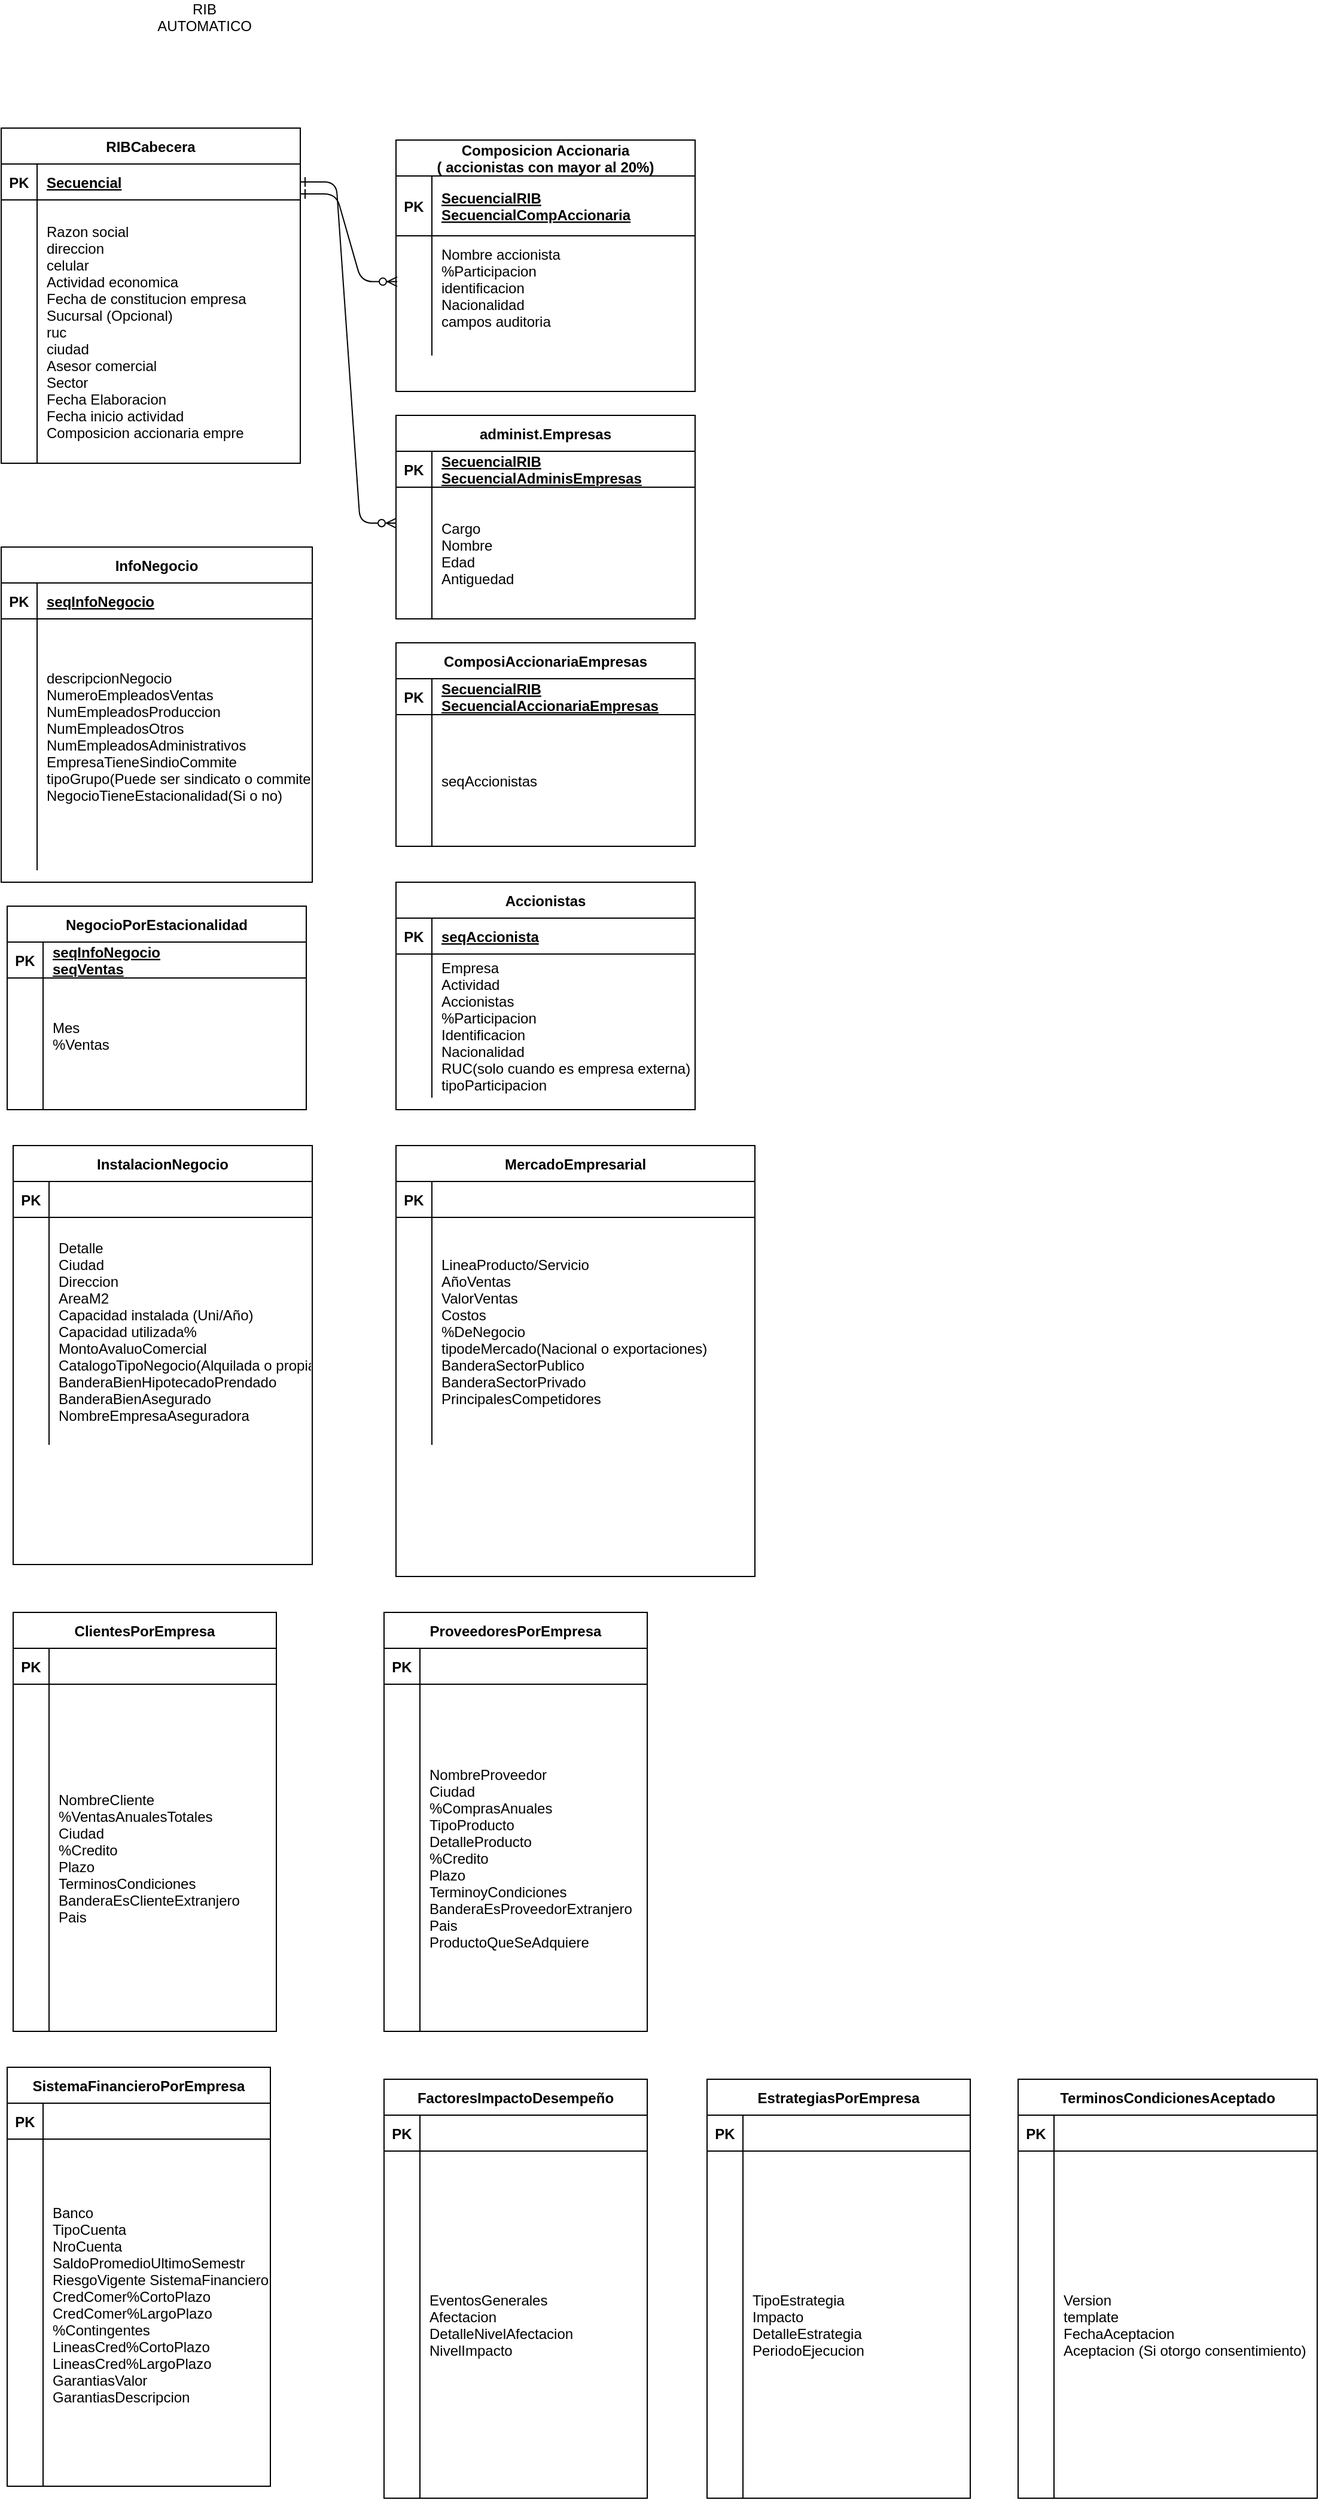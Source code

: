 <mxfile version="24.7.14">
  <diagram id="R2lEEEUBdFMjLlhIrx00" name="Page-1">
    <mxGraphModel dx="1674" dy="746" grid="1" gridSize="10" guides="1" tooltips="1" connect="1" arrows="1" fold="1" page="1" pageScale="1" pageWidth="850" pageHeight="1100" math="0" shadow="0" extFonts="Permanent Marker^https://fonts.googleapis.com/css?family=Permanent+Marker">
      <root>
        <mxCell id="0" />
        <mxCell id="1" parent="0" />
        <mxCell id="C-vyLk0tnHw3VtMMgP7b-1" value="" style="edgeStyle=entityRelationEdgeStyle;endArrow=ERzeroToMany;startArrow=ERone;endFill=1;startFill=0;entryX=0;entryY=0.273;entryDx=0;entryDy=0;entryPerimeter=0;" parent="1" source="C-vyLk0tnHw3VtMMgP7b-24" target="wmlJS2kJcP28iHc2mWcu-13" edge="1">
          <mxGeometry width="100" height="100" relative="1" as="geometry">
            <mxPoint x="340" y="720" as="sourcePoint" />
            <mxPoint x="450" y="195" as="targetPoint" />
          </mxGeometry>
        </mxCell>
        <mxCell id="C-vyLk0tnHw3VtMMgP7b-23" value="RIBCabecera" style="shape=table;startSize=30;container=1;collapsible=1;childLayout=tableLayout;fixedRows=1;rowLines=0;fontStyle=1;align=center;resizeLast=1;" parent="1" vertex="1">
          <mxGeometry x="120" y="120" width="250" height="280" as="geometry" />
        </mxCell>
        <mxCell id="C-vyLk0tnHw3VtMMgP7b-24" value="" style="shape=partialRectangle;collapsible=0;dropTarget=0;pointerEvents=0;fillColor=none;points=[[0,0.5],[1,0.5]];portConstraint=eastwest;top=0;left=0;right=0;bottom=1;" parent="C-vyLk0tnHw3VtMMgP7b-23" vertex="1">
          <mxGeometry y="30" width="250" height="30" as="geometry" />
        </mxCell>
        <mxCell id="C-vyLk0tnHw3VtMMgP7b-25" value="PK" style="shape=partialRectangle;overflow=hidden;connectable=0;fillColor=none;top=0;left=0;bottom=0;right=0;fontStyle=1;" parent="C-vyLk0tnHw3VtMMgP7b-24" vertex="1">
          <mxGeometry width="30" height="30" as="geometry">
            <mxRectangle width="30" height="30" as="alternateBounds" />
          </mxGeometry>
        </mxCell>
        <mxCell id="C-vyLk0tnHw3VtMMgP7b-26" value="Secuencial" style="shape=partialRectangle;overflow=hidden;connectable=0;fillColor=none;top=0;left=0;bottom=0;right=0;align=left;spacingLeft=6;fontStyle=5;" parent="C-vyLk0tnHw3VtMMgP7b-24" vertex="1">
          <mxGeometry x="30" width="220" height="30" as="geometry">
            <mxRectangle width="220" height="30" as="alternateBounds" />
          </mxGeometry>
        </mxCell>
        <mxCell id="C-vyLk0tnHw3VtMMgP7b-27" value="" style="shape=partialRectangle;collapsible=0;dropTarget=0;pointerEvents=0;fillColor=none;points=[[0,0.5],[1,0.5]];portConstraint=eastwest;top=0;left=0;right=0;bottom=0;" parent="C-vyLk0tnHw3VtMMgP7b-23" vertex="1">
          <mxGeometry y="60" width="250" height="220" as="geometry" />
        </mxCell>
        <mxCell id="C-vyLk0tnHw3VtMMgP7b-28" value="" style="shape=partialRectangle;overflow=hidden;connectable=0;fillColor=none;top=0;left=0;bottom=0;right=0;" parent="C-vyLk0tnHw3VtMMgP7b-27" vertex="1">
          <mxGeometry width="30" height="220" as="geometry">
            <mxRectangle width="30" height="220" as="alternateBounds" />
          </mxGeometry>
        </mxCell>
        <mxCell id="C-vyLk0tnHw3VtMMgP7b-29" value="Razon social&#xa;direccion&#xa;celular&#xa;Actividad economica&#xa;Fecha de constitucion empresa&#xa;Sucursal (Opcional)&#xa;ruc&#xa;ciudad&#xa;Asesor comercial&#xa;Sector&#xa;Fecha Elaboracion&#xa;Fecha inicio actividad&#xa;Composicion accionaria empre" style="shape=partialRectangle;overflow=hidden;connectable=0;fillColor=none;top=0;left=0;bottom=0;right=0;align=left;spacingLeft=6;" parent="C-vyLk0tnHw3VtMMgP7b-27" vertex="1">
          <mxGeometry x="30" width="220" height="220" as="geometry">
            <mxRectangle width="220" height="220" as="alternateBounds" />
          </mxGeometry>
        </mxCell>
        <mxCell id="wmlJS2kJcP28iHc2mWcu-1" value="Composicion Accionaria&#xa;( accionistas con mayor al 20%)" style="shape=table;startSize=30;container=1;collapsible=1;childLayout=tableLayout;fixedRows=1;rowLines=0;fontStyle=1;align=center;resizeLast=1;" parent="1" vertex="1">
          <mxGeometry x="450" y="130" width="250" height="210" as="geometry" />
        </mxCell>
        <mxCell id="wmlJS2kJcP28iHc2mWcu-2" value="" style="shape=partialRectangle;collapsible=0;dropTarget=0;pointerEvents=0;fillColor=none;points=[[0,0.5],[1,0.5]];portConstraint=eastwest;top=0;left=0;right=0;bottom=1;" parent="wmlJS2kJcP28iHc2mWcu-1" vertex="1">
          <mxGeometry y="30" width="250" height="50" as="geometry" />
        </mxCell>
        <mxCell id="wmlJS2kJcP28iHc2mWcu-3" value="PK" style="shape=partialRectangle;overflow=hidden;connectable=0;fillColor=none;top=0;left=0;bottom=0;right=0;fontStyle=1;" parent="wmlJS2kJcP28iHc2mWcu-2" vertex="1">
          <mxGeometry width="30" height="50" as="geometry">
            <mxRectangle width="30" height="50" as="alternateBounds" />
          </mxGeometry>
        </mxCell>
        <mxCell id="wmlJS2kJcP28iHc2mWcu-4" value="SecuencialRIB&#xa;SecuencialCompAccionaria" style="shape=partialRectangle;overflow=hidden;connectable=0;fillColor=none;top=0;left=0;bottom=0;right=0;align=left;spacingLeft=6;fontStyle=5;" parent="wmlJS2kJcP28iHc2mWcu-2" vertex="1">
          <mxGeometry x="30" width="220" height="50" as="geometry">
            <mxRectangle width="220" height="50" as="alternateBounds" />
          </mxGeometry>
        </mxCell>
        <mxCell id="wmlJS2kJcP28iHc2mWcu-5" value="" style="shape=partialRectangle;collapsible=0;dropTarget=0;pointerEvents=0;fillColor=none;points=[[0,0.5],[1,0.5]];portConstraint=eastwest;top=0;left=0;right=0;bottom=0;" parent="wmlJS2kJcP28iHc2mWcu-1" vertex="1">
          <mxGeometry y="80" width="250" height="100" as="geometry" />
        </mxCell>
        <mxCell id="wmlJS2kJcP28iHc2mWcu-6" value="" style="shape=partialRectangle;overflow=hidden;connectable=0;fillColor=none;top=0;left=0;bottom=0;right=0;" parent="wmlJS2kJcP28iHc2mWcu-5" vertex="1">
          <mxGeometry width="30" height="100" as="geometry">
            <mxRectangle width="30" height="100" as="alternateBounds" />
          </mxGeometry>
        </mxCell>
        <mxCell id="wmlJS2kJcP28iHc2mWcu-7" value="Nombre accionista&#xa;%Participacion&#xa;identificacion&#xa;Nacionalidad&#xa;campos auditoria&#xa;" style="shape=partialRectangle;overflow=hidden;connectable=0;fillColor=none;top=0;left=0;bottom=0;right=0;align=left;spacingLeft=6;" parent="wmlJS2kJcP28iHc2mWcu-5" vertex="1">
          <mxGeometry x="30" width="220" height="100" as="geometry">
            <mxRectangle width="220" height="100" as="alternateBounds" />
          </mxGeometry>
        </mxCell>
        <mxCell id="wmlJS2kJcP28iHc2mWcu-9" value="administ.Empresas" style="shape=table;startSize=30;container=1;collapsible=1;childLayout=tableLayout;fixedRows=1;rowLines=0;fontStyle=1;align=center;resizeLast=1;" parent="1" vertex="1">
          <mxGeometry x="450" y="360" width="250" height="170" as="geometry" />
        </mxCell>
        <mxCell id="wmlJS2kJcP28iHc2mWcu-10" value="" style="shape=partialRectangle;collapsible=0;dropTarget=0;pointerEvents=0;fillColor=none;points=[[0,0.5],[1,0.5]];portConstraint=eastwest;top=0;left=0;right=0;bottom=1;" parent="wmlJS2kJcP28iHc2mWcu-9" vertex="1">
          <mxGeometry y="30" width="250" height="30" as="geometry" />
        </mxCell>
        <mxCell id="wmlJS2kJcP28iHc2mWcu-11" value="PK" style="shape=partialRectangle;overflow=hidden;connectable=0;fillColor=none;top=0;left=0;bottom=0;right=0;fontStyle=1;" parent="wmlJS2kJcP28iHc2mWcu-10" vertex="1">
          <mxGeometry width="30" height="30" as="geometry">
            <mxRectangle width="30" height="30" as="alternateBounds" />
          </mxGeometry>
        </mxCell>
        <mxCell id="wmlJS2kJcP28iHc2mWcu-12" value="SecuencialRIB&#xa;SecuencialAdminisEmpresas" style="shape=partialRectangle;overflow=hidden;connectable=0;fillColor=none;top=0;left=0;bottom=0;right=0;align=left;spacingLeft=6;fontStyle=5;" parent="wmlJS2kJcP28iHc2mWcu-10" vertex="1">
          <mxGeometry x="30" width="220" height="30" as="geometry">
            <mxRectangle width="220" height="30" as="alternateBounds" />
          </mxGeometry>
        </mxCell>
        <mxCell id="wmlJS2kJcP28iHc2mWcu-13" value="" style="shape=partialRectangle;collapsible=0;dropTarget=0;pointerEvents=0;fillColor=none;points=[[0,0.5],[1,0.5]];portConstraint=eastwest;top=0;left=0;right=0;bottom=0;" parent="wmlJS2kJcP28iHc2mWcu-9" vertex="1">
          <mxGeometry y="60" width="250" height="110" as="geometry" />
        </mxCell>
        <mxCell id="wmlJS2kJcP28iHc2mWcu-14" value="" style="shape=partialRectangle;overflow=hidden;connectable=0;fillColor=none;top=0;left=0;bottom=0;right=0;" parent="wmlJS2kJcP28iHc2mWcu-13" vertex="1">
          <mxGeometry width="30" height="110" as="geometry">
            <mxRectangle width="30" height="110" as="alternateBounds" />
          </mxGeometry>
        </mxCell>
        <mxCell id="wmlJS2kJcP28iHc2mWcu-15" value="Cargo&#xa;Nombre&#xa;Edad&#xa;Antiguedad" style="shape=partialRectangle;overflow=hidden;connectable=0;fillColor=none;top=0;left=0;bottom=0;right=0;align=left;spacingLeft=6;" parent="wmlJS2kJcP28iHc2mWcu-13" vertex="1">
          <mxGeometry x="30" width="220" height="110" as="geometry">
            <mxRectangle width="220" height="110" as="alternateBounds" />
          </mxGeometry>
        </mxCell>
        <mxCell id="wmlJS2kJcP28iHc2mWcu-16" value="" style="edgeStyle=entityRelationEdgeStyle;endArrow=ERzeroToMany;startArrow=ERone;endFill=1;startFill=0;entryX=0.004;entryY=0.383;entryDx=0;entryDy=0;entryPerimeter=0;" parent="1" target="wmlJS2kJcP28iHc2mWcu-5" edge="1">
          <mxGeometry width="100" height="100" relative="1" as="geometry">
            <mxPoint x="370" y="175" as="sourcePoint" />
            <mxPoint x="450" y="460" as="targetPoint" />
          </mxGeometry>
        </mxCell>
        <mxCell id="wmlJS2kJcP28iHc2mWcu-19" value="ComposiAccionariaEmpresas" style="shape=table;startSize=30;container=1;collapsible=1;childLayout=tableLayout;fixedRows=1;rowLines=0;fontStyle=1;align=center;resizeLast=1;" parent="1" vertex="1">
          <mxGeometry x="450" y="550" width="250" height="170" as="geometry" />
        </mxCell>
        <mxCell id="wmlJS2kJcP28iHc2mWcu-20" value="" style="shape=partialRectangle;collapsible=0;dropTarget=0;pointerEvents=0;fillColor=none;points=[[0,0.5],[1,0.5]];portConstraint=eastwest;top=0;left=0;right=0;bottom=1;" parent="wmlJS2kJcP28iHc2mWcu-19" vertex="1">
          <mxGeometry y="30" width="250" height="30" as="geometry" />
        </mxCell>
        <mxCell id="wmlJS2kJcP28iHc2mWcu-21" value="PK" style="shape=partialRectangle;overflow=hidden;connectable=0;fillColor=none;top=0;left=0;bottom=0;right=0;fontStyle=1;" parent="wmlJS2kJcP28iHc2mWcu-20" vertex="1">
          <mxGeometry width="30" height="30" as="geometry">
            <mxRectangle width="30" height="30" as="alternateBounds" />
          </mxGeometry>
        </mxCell>
        <mxCell id="wmlJS2kJcP28iHc2mWcu-22" value="SecuencialRIB&#xa;SecuencialAccionariaEmpresas" style="shape=partialRectangle;overflow=hidden;connectable=0;fillColor=none;top=0;left=0;bottom=0;right=0;align=left;spacingLeft=6;fontStyle=5;" parent="wmlJS2kJcP28iHc2mWcu-20" vertex="1">
          <mxGeometry x="30" width="220" height="30" as="geometry">
            <mxRectangle width="220" height="30" as="alternateBounds" />
          </mxGeometry>
        </mxCell>
        <mxCell id="wmlJS2kJcP28iHc2mWcu-23" value="" style="shape=partialRectangle;collapsible=0;dropTarget=0;pointerEvents=0;fillColor=none;points=[[0,0.5],[1,0.5]];portConstraint=eastwest;top=0;left=0;right=0;bottom=0;" parent="wmlJS2kJcP28iHc2mWcu-19" vertex="1">
          <mxGeometry y="60" width="250" height="110" as="geometry" />
        </mxCell>
        <mxCell id="wmlJS2kJcP28iHc2mWcu-24" value="" style="shape=partialRectangle;overflow=hidden;connectable=0;fillColor=none;top=0;left=0;bottom=0;right=0;" parent="wmlJS2kJcP28iHc2mWcu-23" vertex="1">
          <mxGeometry width="30" height="110" as="geometry">
            <mxRectangle width="30" height="110" as="alternateBounds" />
          </mxGeometry>
        </mxCell>
        <mxCell id="wmlJS2kJcP28iHc2mWcu-25" value="seqAccionistas" style="shape=partialRectangle;overflow=hidden;connectable=0;fillColor=none;top=0;left=0;bottom=0;right=0;align=left;spacingLeft=6;" parent="wmlJS2kJcP28iHc2mWcu-23" vertex="1">
          <mxGeometry x="30" width="220" height="110" as="geometry">
            <mxRectangle width="220" height="110" as="alternateBounds" />
          </mxGeometry>
        </mxCell>
        <mxCell id="wmlJS2kJcP28iHc2mWcu-26" value="Accionistas" style="shape=table;startSize=30;container=1;collapsible=1;childLayout=tableLayout;fixedRows=1;rowLines=0;fontStyle=1;align=center;resizeLast=1;" parent="1" vertex="1">
          <mxGeometry x="450" y="750" width="250" height="190" as="geometry" />
        </mxCell>
        <mxCell id="wmlJS2kJcP28iHc2mWcu-27" value="" style="shape=partialRectangle;collapsible=0;dropTarget=0;pointerEvents=0;fillColor=none;points=[[0,0.5],[1,0.5]];portConstraint=eastwest;top=0;left=0;right=0;bottom=1;" parent="wmlJS2kJcP28iHc2mWcu-26" vertex="1">
          <mxGeometry y="30" width="250" height="30" as="geometry" />
        </mxCell>
        <mxCell id="wmlJS2kJcP28iHc2mWcu-28" value="PK" style="shape=partialRectangle;overflow=hidden;connectable=0;fillColor=none;top=0;left=0;bottom=0;right=0;fontStyle=1;" parent="wmlJS2kJcP28iHc2mWcu-27" vertex="1">
          <mxGeometry width="30" height="30" as="geometry">
            <mxRectangle width="30" height="30" as="alternateBounds" />
          </mxGeometry>
        </mxCell>
        <mxCell id="wmlJS2kJcP28iHc2mWcu-29" value="seqAccionista" style="shape=partialRectangle;overflow=hidden;connectable=0;fillColor=none;top=0;left=0;bottom=0;right=0;align=left;spacingLeft=6;fontStyle=5;" parent="wmlJS2kJcP28iHc2mWcu-27" vertex="1">
          <mxGeometry x="30" width="220" height="30" as="geometry">
            <mxRectangle width="220" height="30" as="alternateBounds" />
          </mxGeometry>
        </mxCell>
        <mxCell id="wmlJS2kJcP28iHc2mWcu-30" value="" style="shape=partialRectangle;collapsible=0;dropTarget=0;pointerEvents=0;fillColor=none;points=[[0,0.5],[1,0.5]];portConstraint=eastwest;top=0;left=0;right=0;bottom=0;" parent="wmlJS2kJcP28iHc2mWcu-26" vertex="1">
          <mxGeometry y="60" width="250" height="120" as="geometry" />
        </mxCell>
        <mxCell id="wmlJS2kJcP28iHc2mWcu-31" value="" style="shape=partialRectangle;overflow=hidden;connectable=0;fillColor=none;top=0;left=0;bottom=0;right=0;" parent="wmlJS2kJcP28iHc2mWcu-30" vertex="1">
          <mxGeometry width="30" height="120" as="geometry">
            <mxRectangle width="30" height="120" as="alternateBounds" />
          </mxGeometry>
        </mxCell>
        <mxCell id="wmlJS2kJcP28iHc2mWcu-32" value="Empresa&#xa;Actividad&#xa;Accionistas&#xa;%Participacion&#xa;Identificacion&#xa;Nacionalidad&#xa;RUC(solo cuando es empresa externa)&#xa;tipoParticipacion" style="shape=partialRectangle;overflow=hidden;connectable=0;fillColor=none;top=0;left=0;bottom=0;right=0;align=left;spacingLeft=6;" parent="wmlJS2kJcP28iHc2mWcu-30" vertex="1">
          <mxGeometry x="30" width="220" height="120" as="geometry">
            <mxRectangle width="220" height="120" as="alternateBounds" />
          </mxGeometry>
        </mxCell>
        <mxCell id="wmlJS2kJcP28iHc2mWcu-33" value="InfoNegocio" style="shape=table;startSize=30;container=1;collapsible=1;childLayout=tableLayout;fixedRows=1;rowLines=0;fontStyle=1;align=center;resizeLast=1;" parent="1" vertex="1">
          <mxGeometry x="120" y="470" width="260" height="280" as="geometry" />
        </mxCell>
        <mxCell id="wmlJS2kJcP28iHc2mWcu-34" value="" style="shape=partialRectangle;collapsible=0;dropTarget=0;pointerEvents=0;fillColor=none;points=[[0,0.5],[1,0.5]];portConstraint=eastwest;top=0;left=0;right=0;bottom=1;" parent="wmlJS2kJcP28iHc2mWcu-33" vertex="1">
          <mxGeometry y="30" width="260" height="30" as="geometry" />
        </mxCell>
        <mxCell id="wmlJS2kJcP28iHc2mWcu-35" value="PK" style="shape=partialRectangle;overflow=hidden;connectable=0;fillColor=none;top=0;left=0;bottom=0;right=0;fontStyle=1;" parent="wmlJS2kJcP28iHc2mWcu-34" vertex="1">
          <mxGeometry width="30" height="30" as="geometry">
            <mxRectangle width="30" height="30" as="alternateBounds" />
          </mxGeometry>
        </mxCell>
        <mxCell id="wmlJS2kJcP28iHc2mWcu-36" value="seqInfoNegocio" style="shape=partialRectangle;overflow=hidden;connectable=0;fillColor=none;top=0;left=0;bottom=0;right=0;align=left;spacingLeft=6;fontStyle=5;" parent="wmlJS2kJcP28iHc2mWcu-34" vertex="1">
          <mxGeometry x="30" width="230" height="30" as="geometry">
            <mxRectangle width="230" height="30" as="alternateBounds" />
          </mxGeometry>
        </mxCell>
        <mxCell id="wmlJS2kJcP28iHc2mWcu-37" value="" style="shape=partialRectangle;collapsible=0;dropTarget=0;pointerEvents=0;fillColor=none;points=[[0,0.5],[1,0.5]];portConstraint=eastwest;top=0;left=0;right=0;bottom=0;" parent="wmlJS2kJcP28iHc2mWcu-33" vertex="1">
          <mxGeometry y="60" width="260" height="210" as="geometry" />
        </mxCell>
        <mxCell id="wmlJS2kJcP28iHc2mWcu-38" value="" style="shape=partialRectangle;overflow=hidden;connectable=0;fillColor=none;top=0;left=0;bottom=0;right=0;" parent="wmlJS2kJcP28iHc2mWcu-37" vertex="1">
          <mxGeometry width="30" height="210" as="geometry">
            <mxRectangle width="30" height="210" as="alternateBounds" />
          </mxGeometry>
        </mxCell>
        <mxCell id="wmlJS2kJcP28iHc2mWcu-39" value="descripcionNegocio&#xa;NumeroEmpleadosVentas&#xa;NumEmpleadosProduccion&#xa;NumEmpleadosOtros&#xa;NumEmpleadosAdministrativos&#xa;EmpresaTieneSindioCommite&#xa;tipoGrupo(Puede ser sindicato o commite)&#xa;NegocioTieneEstacionalidad(Si o no)&#xa;" style="shape=partialRectangle;overflow=hidden;connectable=0;fillColor=none;top=0;left=0;bottom=0;right=0;align=left;spacingLeft=6;" parent="wmlJS2kJcP28iHc2mWcu-37" vertex="1">
          <mxGeometry x="30" width="230" height="210" as="geometry">
            <mxRectangle width="230" height="210" as="alternateBounds" />
          </mxGeometry>
        </mxCell>
        <mxCell id="wmlJS2kJcP28iHc2mWcu-40" value="NegocioPorEstacionalidad" style="shape=table;startSize=30;container=1;collapsible=1;childLayout=tableLayout;fixedRows=1;rowLines=0;fontStyle=1;align=center;resizeLast=1;" parent="1" vertex="1">
          <mxGeometry x="125" y="770" width="250" height="170" as="geometry" />
        </mxCell>
        <mxCell id="wmlJS2kJcP28iHc2mWcu-41" value="" style="shape=partialRectangle;collapsible=0;dropTarget=0;pointerEvents=0;fillColor=none;points=[[0,0.5],[1,0.5]];portConstraint=eastwest;top=0;left=0;right=0;bottom=1;" parent="wmlJS2kJcP28iHc2mWcu-40" vertex="1">
          <mxGeometry y="30" width="250" height="30" as="geometry" />
        </mxCell>
        <mxCell id="wmlJS2kJcP28iHc2mWcu-42" value="PK" style="shape=partialRectangle;overflow=hidden;connectable=0;fillColor=none;top=0;left=0;bottom=0;right=0;fontStyle=1;" parent="wmlJS2kJcP28iHc2mWcu-41" vertex="1">
          <mxGeometry width="30" height="30" as="geometry">
            <mxRectangle width="30" height="30" as="alternateBounds" />
          </mxGeometry>
        </mxCell>
        <mxCell id="wmlJS2kJcP28iHc2mWcu-43" value="seqInfoNegocio&#xa;seqVentas" style="shape=partialRectangle;overflow=hidden;connectable=0;fillColor=none;top=0;left=0;bottom=0;right=0;align=left;spacingLeft=6;fontStyle=5;" parent="wmlJS2kJcP28iHc2mWcu-41" vertex="1">
          <mxGeometry x="30" width="220" height="30" as="geometry">
            <mxRectangle width="220" height="30" as="alternateBounds" />
          </mxGeometry>
        </mxCell>
        <mxCell id="wmlJS2kJcP28iHc2mWcu-44" value="" style="shape=partialRectangle;collapsible=0;dropTarget=0;pointerEvents=0;fillColor=none;points=[[0,0.5],[1,0.5]];portConstraint=eastwest;top=0;left=0;right=0;bottom=0;" parent="wmlJS2kJcP28iHc2mWcu-40" vertex="1">
          <mxGeometry y="60" width="250" height="110" as="geometry" />
        </mxCell>
        <mxCell id="wmlJS2kJcP28iHc2mWcu-45" value="" style="shape=partialRectangle;overflow=hidden;connectable=0;fillColor=none;top=0;left=0;bottom=0;right=0;" parent="wmlJS2kJcP28iHc2mWcu-44" vertex="1">
          <mxGeometry width="30" height="110" as="geometry">
            <mxRectangle width="30" height="110" as="alternateBounds" />
          </mxGeometry>
        </mxCell>
        <mxCell id="wmlJS2kJcP28iHc2mWcu-46" value="Mes&#xa;%Ventas&#xa;" style="shape=partialRectangle;overflow=hidden;connectable=0;fillColor=none;top=0;left=0;bottom=0;right=0;align=left;spacingLeft=6;" parent="wmlJS2kJcP28iHc2mWcu-44" vertex="1">
          <mxGeometry x="30" width="220" height="110" as="geometry">
            <mxRectangle width="220" height="110" as="alternateBounds" />
          </mxGeometry>
        </mxCell>
        <mxCell id="wmlJS2kJcP28iHc2mWcu-54" value="InstalacionNegocio" style="shape=table;startSize=30;container=1;collapsible=1;childLayout=tableLayout;fixedRows=1;rowLines=0;fontStyle=1;align=center;resizeLast=1;" parent="1" vertex="1">
          <mxGeometry x="130" y="970" width="250" height="350" as="geometry" />
        </mxCell>
        <mxCell id="wmlJS2kJcP28iHc2mWcu-55" value="" style="shape=partialRectangle;collapsible=0;dropTarget=0;pointerEvents=0;fillColor=none;points=[[0,0.5],[1,0.5]];portConstraint=eastwest;top=0;left=0;right=0;bottom=1;" parent="wmlJS2kJcP28iHc2mWcu-54" vertex="1">
          <mxGeometry y="30" width="250" height="30" as="geometry" />
        </mxCell>
        <mxCell id="wmlJS2kJcP28iHc2mWcu-56" value="PK" style="shape=partialRectangle;overflow=hidden;connectable=0;fillColor=none;top=0;left=0;bottom=0;right=0;fontStyle=1;" parent="wmlJS2kJcP28iHc2mWcu-55" vertex="1">
          <mxGeometry width="30" height="30" as="geometry">
            <mxRectangle width="30" height="30" as="alternateBounds" />
          </mxGeometry>
        </mxCell>
        <mxCell id="wmlJS2kJcP28iHc2mWcu-57" value="" style="shape=partialRectangle;overflow=hidden;connectable=0;fillColor=none;top=0;left=0;bottom=0;right=0;align=left;spacingLeft=6;fontStyle=5;" parent="wmlJS2kJcP28iHc2mWcu-55" vertex="1">
          <mxGeometry x="30" width="220" height="30" as="geometry">
            <mxRectangle width="220" height="30" as="alternateBounds" />
          </mxGeometry>
        </mxCell>
        <mxCell id="wmlJS2kJcP28iHc2mWcu-58" value="" style="shape=partialRectangle;collapsible=0;dropTarget=0;pointerEvents=0;fillColor=none;points=[[0,0.5],[1,0.5]];portConstraint=eastwest;top=0;left=0;right=0;bottom=0;" parent="wmlJS2kJcP28iHc2mWcu-54" vertex="1">
          <mxGeometry y="60" width="250" height="190" as="geometry" />
        </mxCell>
        <mxCell id="wmlJS2kJcP28iHc2mWcu-59" value="" style="shape=partialRectangle;overflow=hidden;connectable=0;fillColor=none;top=0;left=0;bottom=0;right=0;" parent="wmlJS2kJcP28iHc2mWcu-58" vertex="1">
          <mxGeometry width="30" height="190" as="geometry">
            <mxRectangle width="30" height="190" as="alternateBounds" />
          </mxGeometry>
        </mxCell>
        <mxCell id="wmlJS2kJcP28iHc2mWcu-60" value="Detalle&#xa;Ciudad&#xa;Direccion&#xa;AreaM2&#xa;Capacidad instalada (Uni/Año)&#xa;Capacidad utilizada%&#xa;MontoAvaluoComercial&#xa;CatalogoTipoNegocio(Alquilada o propia)&#xa;BanderaBienHipotecadoPrendado&#xa;BanderaBienAsegurado&#xa;NombreEmpresaAseguradora" style="shape=partialRectangle;overflow=hidden;connectable=0;fillColor=none;top=0;left=0;bottom=0;right=0;align=left;spacingLeft=6;" parent="wmlJS2kJcP28iHc2mWcu-58" vertex="1">
          <mxGeometry x="30" width="220" height="190" as="geometry">
            <mxRectangle width="220" height="190" as="alternateBounds" />
          </mxGeometry>
        </mxCell>
        <mxCell id="wmlJS2kJcP28iHc2mWcu-61" value="MercadoEmpresarial" style="shape=table;startSize=30;container=1;collapsible=1;childLayout=tableLayout;fixedRows=1;rowLines=0;fontStyle=1;align=center;resizeLast=1;" parent="1" vertex="1">
          <mxGeometry x="450" y="970" width="300" height="360" as="geometry" />
        </mxCell>
        <mxCell id="wmlJS2kJcP28iHc2mWcu-62" value="" style="shape=partialRectangle;collapsible=0;dropTarget=0;pointerEvents=0;fillColor=none;points=[[0,0.5],[1,0.5]];portConstraint=eastwest;top=0;left=0;right=0;bottom=1;" parent="wmlJS2kJcP28iHc2mWcu-61" vertex="1">
          <mxGeometry y="30" width="300" height="30" as="geometry" />
        </mxCell>
        <mxCell id="wmlJS2kJcP28iHc2mWcu-63" value="PK" style="shape=partialRectangle;overflow=hidden;connectable=0;fillColor=none;top=0;left=0;bottom=0;right=0;fontStyle=1;" parent="wmlJS2kJcP28iHc2mWcu-62" vertex="1">
          <mxGeometry width="30" height="30" as="geometry">
            <mxRectangle width="30" height="30" as="alternateBounds" />
          </mxGeometry>
        </mxCell>
        <mxCell id="wmlJS2kJcP28iHc2mWcu-64" value="" style="shape=partialRectangle;overflow=hidden;connectable=0;fillColor=none;top=0;left=0;bottom=0;right=0;align=left;spacingLeft=6;fontStyle=5;" parent="wmlJS2kJcP28iHc2mWcu-62" vertex="1">
          <mxGeometry x="30" width="270" height="30" as="geometry">
            <mxRectangle width="270" height="30" as="alternateBounds" />
          </mxGeometry>
        </mxCell>
        <mxCell id="wmlJS2kJcP28iHc2mWcu-65" value="" style="shape=partialRectangle;collapsible=0;dropTarget=0;pointerEvents=0;fillColor=none;points=[[0,0.5],[1,0.5]];portConstraint=eastwest;top=0;left=0;right=0;bottom=0;" parent="wmlJS2kJcP28iHc2mWcu-61" vertex="1">
          <mxGeometry y="60" width="300" height="190" as="geometry" />
        </mxCell>
        <mxCell id="wmlJS2kJcP28iHc2mWcu-66" value="" style="shape=partialRectangle;overflow=hidden;connectable=0;fillColor=none;top=0;left=0;bottom=0;right=0;" parent="wmlJS2kJcP28iHc2mWcu-65" vertex="1">
          <mxGeometry width="30" height="190" as="geometry">
            <mxRectangle width="30" height="190" as="alternateBounds" />
          </mxGeometry>
        </mxCell>
        <mxCell id="wmlJS2kJcP28iHc2mWcu-67" value="LineaProducto/Servicio&#xa;AñoVentas&#xa;ValorVentas&#xa;Costos&#xa;%DeNegocio&#xa;tipodeMercado(Nacional o exportaciones)&#xa;BanderaSectorPublico&#xa;BanderaSectorPrivado&#xa;PrincipalesCompetidores" style="shape=partialRectangle;overflow=hidden;connectable=0;fillColor=none;top=0;left=0;bottom=0;right=0;align=left;spacingLeft=6;" parent="wmlJS2kJcP28iHc2mWcu-65" vertex="1">
          <mxGeometry x="30" width="270" height="190" as="geometry">
            <mxRectangle width="270" height="190" as="alternateBounds" />
          </mxGeometry>
        </mxCell>
        <mxCell id="wmlJS2kJcP28iHc2mWcu-68" value="ClientesPorEmpresa" style="shape=table;startSize=30;container=1;collapsible=1;childLayout=tableLayout;fixedRows=1;rowLines=0;fontStyle=1;align=center;resizeLast=1;" parent="1" vertex="1">
          <mxGeometry x="130" y="1360" width="220" height="350" as="geometry" />
        </mxCell>
        <mxCell id="wmlJS2kJcP28iHc2mWcu-69" value="" style="shape=partialRectangle;collapsible=0;dropTarget=0;pointerEvents=0;fillColor=none;points=[[0,0.5],[1,0.5]];portConstraint=eastwest;top=0;left=0;right=0;bottom=1;" parent="wmlJS2kJcP28iHc2mWcu-68" vertex="1">
          <mxGeometry y="30" width="220" height="30" as="geometry" />
        </mxCell>
        <mxCell id="wmlJS2kJcP28iHc2mWcu-70" value="PK" style="shape=partialRectangle;overflow=hidden;connectable=0;fillColor=none;top=0;left=0;bottom=0;right=0;fontStyle=1;" parent="wmlJS2kJcP28iHc2mWcu-69" vertex="1">
          <mxGeometry width="30" height="30" as="geometry">
            <mxRectangle width="30" height="30" as="alternateBounds" />
          </mxGeometry>
        </mxCell>
        <mxCell id="wmlJS2kJcP28iHc2mWcu-71" value="" style="shape=partialRectangle;overflow=hidden;connectable=0;fillColor=none;top=0;left=0;bottom=0;right=0;align=left;spacingLeft=6;fontStyle=5;" parent="wmlJS2kJcP28iHc2mWcu-69" vertex="1">
          <mxGeometry x="30" width="190" height="30" as="geometry">
            <mxRectangle width="190" height="30" as="alternateBounds" />
          </mxGeometry>
        </mxCell>
        <mxCell id="wmlJS2kJcP28iHc2mWcu-72" value="" style="shape=partialRectangle;collapsible=0;dropTarget=0;pointerEvents=0;fillColor=none;points=[[0,0.5],[1,0.5]];portConstraint=eastwest;top=0;left=0;right=0;bottom=0;" parent="wmlJS2kJcP28iHc2mWcu-68" vertex="1">
          <mxGeometry y="60" width="220" height="290" as="geometry" />
        </mxCell>
        <mxCell id="wmlJS2kJcP28iHc2mWcu-73" value="" style="shape=partialRectangle;overflow=hidden;connectable=0;fillColor=none;top=0;left=0;bottom=0;right=0;" parent="wmlJS2kJcP28iHc2mWcu-72" vertex="1">
          <mxGeometry width="30" height="290" as="geometry">
            <mxRectangle width="30" height="290" as="alternateBounds" />
          </mxGeometry>
        </mxCell>
        <mxCell id="wmlJS2kJcP28iHc2mWcu-74" value="NombreCliente&#xa;%VentasAnualesTotales&#xa;Ciudad&#xa;%Credito&#xa;Plazo&#xa;TerminosCondiciones&#xa;BanderaEsClienteExtranjero&#xa;Pais" style="shape=partialRectangle;overflow=hidden;connectable=0;fillColor=none;top=0;left=0;bottom=0;right=0;align=left;spacingLeft=6;" parent="wmlJS2kJcP28iHc2mWcu-72" vertex="1">
          <mxGeometry x="30" width="190" height="290" as="geometry">
            <mxRectangle width="190" height="290" as="alternateBounds" />
          </mxGeometry>
        </mxCell>
        <mxCell id="wmlJS2kJcP28iHc2mWcu-75" value="ProveedoresPorEmpresa" style="shape=table;startSize=30;container=1;collapsible=1;childLayout=tableLayout;fixedRows=1;rowLines=0;fontStyle=1;align=center;resizeLast=1;" parent="1" vertex="1">
          <mxGeometry x="440" y="1360" width="220" height="350" as="geometry" />
        </mxCell>
        <mxCell id="wmlJS2kJcP28iHc2mWcu-76" value="" style="shape=partialRectangle;collapsible=0;dropTarget=0;pointerEvents=0;fillColor=none;points=[[0,0.5],[1,0.5]];portConstraint=eastwest;top=0;left=0;right=0;bottom=1;" parent="wmlJS2kJcP28iHc2mWcu-75" vertex="1">
          <mxGeometry y="30" width="220" height="30" as="geometry" />
        </mxCell>
        <mxCell id="wmlJS2kJcP28iHc2mWcu-77" value="PK" style="shape=partialRectangle;overflow=hidden;connectable=0;fillColor=none;top=0;left=0;bottom=0;right=0;fontStyle=1;" parent="wmlJS2kJcP28iHc2mWcu-76" vertex="1">
          <mxGeometry width="30" height="30" as="geometry">
            <mxRectangle width="30" height="30" as="alternateBounds" />
          </mxGeometry>
        </mxCell>
        <mxCell id="wmlJS2kJcP28iHc2mWcu-78" value="" style="shape=partialRectangle;overflow=hidden;connectable=0;fillColor=none;top=0;left=0;bottom=0;right=0;align=left;spacingLeft=6;fontStyle=5;" parent="wmlJS2kJcP28iHc2mWcu-76" vertex="1">
          <mxGeometry x="30" width="190" height="30" as="geometry">
            <mxRectangle width="190" height="30" as="alternateBounds" />
          </mxGeometry>
        </mxCell>
        <mxCell id="wmlJS2kJcP28iHc2mWcu-79" value="" style="shape=partialRectangle;collapsible=0;dropTarget=0;pointerEvents=0;fillColor=none;points=[[0,0.5],[1,0.5]];portConstraint=eastwest;top=0;left=0;right=0;bottom=0;" parent="wmlJS2kJcP28iHc2mWcu-75" vertex="1">
          <mxGeometry y="60" width="220" height="290" as="geometry" />
        </mxCell>
        <mxCell id="wmlJS2kJcP28iHc2mWcu-80" value="" style="shape=partialRectangle;overflow=hidden;connectable=0;fillColor=none;top=0;left=0;bottom=0;right=0;" parent="wmlJS2kJcP28iHc2mWcu-79" vertex="1">
          <mxGeometry width="30" height="290" as="geometry">
            <mxRectangle width="30" height="290" as="alternateBounds" />
          </mxGeometry>
        </mxCell>
        <mxCell id="wmlJS2kJcP28iHc2mWcu-81" value="NombreProveedor&#xa;Ciudad&#xa;%ComprasAnuales&#xa;TipoProducto&#xa;DetalleProducto&#xa;%Credito&#xa;Plazo&#xa;TerminoyCondiciones&#xa;BanderaEsProveedorExtranjero&#xa;Pais&#xa;ProductoQueSeAdquiere" style="shape=partialRectangle;overflow=hidden;connectable=0;fillColor=none;top=0;left=0;bottom=0;right=0;align=left;spacingLeft=6;" parent="wmlJS2kJcP28iHc2mWcu-79" vertex="1">
          <mxGeometry x="30" width="190" height="290" as="geometry">
            <mxRectangle width="190" height="290" as="alternateBounds" />
          </mxGeometry>
        </mxCell>
        <mxCell id="wmlJS2kJcP28iHc2mWcu-82" value="SistemaFinancieroPorEmpresa" style="shape=table;startSize=30;container=1;collapsible=1;childLayout=tableLayout;fixedRows=1;rowLines=0;fontStyle=1;align=center;resizeLast=1;" parent="1" vertex="1">
          <mxGeometry x="125" y="1740" width="220" height="350" as="geometry" />
        </mxCell>
        <mxCell id="wmlJS2kJcP28iHc2mWcu-83" value="" style="shape=partialRectangle;collapsible=0;dropTarget=0;pointerEvents=0;fillColor=none;points=[[0,0.5],[1,0.5]];portConstraint=eastwest;top=0;left=0;right=0;bottom=1;" parent="wmlJS2kJcP28iHc2mWcu-82" vertex="1">
          <mxGeometry y="30" width="220" height="30" as="geometry" />
        </mxCell>
        <mxCell id="wmlJS2kJcP28iHc2mWcu-84" value="PK" style="shape=partialRectangle;overflow=hidden;connectable=0;fillColor=none;top=0;left=0;bottom=0;right=0;fontStyle=1;" parent="wmlJS2kJcP28iHc2mWcu-83" vertex="1">
          <mxGeometry width="30" height="30" as="geometry">
            <mxRectangle width="30" height="30" as="alternateBounds" />
          </mxGeometry>
        </mxCell>
        <mxCell id="wmlJS2kJcP28iHc2mWcu-85" value="" style="shape=partialRectangle;overflow=hidden;connectable=0;fillColor=none;top=0;left=0;bottom=0;right=0;align=left;spacingLeft=6;fontStyle=5;" parent="wmlJS2kJcP28iHc2mWcu-83" vertex="1">
          <mxGeometry x="30" width="190" height="30" as="geometry">
            <mxRectangle width="190" height="30" as="alternateBounds" />
          </mxGeometry>
        </mxCell>
        <mxCell id="wmlJS2kJcP28iHc2mWcu-86" value="" style="shape=partialRectangle;collapsible=0;dropTarget=0;pointerEvents=0;fillColor=none;points=[[0,0.5],[1,0.5]];portConstraint=eastwest;top=0;left=0;right=0;bottom=0;" parent="wmlJS2kJcP28iHc2mWcu-82" vertex="1">
          <mxGeometry y="60" width="220" height="290" as="geometry" />
        </mxCell>
        <mxCell id="wmlJS2kJcP28iHc2mWcu-87" value="" style="shape=partialRectangle;overflow=hidden;connectable=0;fillColor=none;top=0;left=0;bottom=0;right=0;" parent="wmlJS2kJcP28iHc2mWcu-86" vertex="1">
          <mxGeometry width="30" height="290" as="geometry">
            <mxRectangle width="30" height="290" as="alternateBounds" />
          </mxGeometry>
        </mxCell>
        <mxCell id="wmlJS2kJcP28iHc2mWcu-88" value="Banco&#xa;TipoCuenta&#xa;NroCuenta&#xa;SaldoPromedioUltimoSemestr&#xa;RiesgoVigente SistemaFinanciero&#xa;CredComer%CortoPlazo&#xa;CredComer%LargoPlazo&#xa;%Contingentes&#xa;LineasCred%CortoPlazo&#xa;LineasCred%LargoPlazo&#xa;GarantiasValor&#xa;GarantiasDescripcion&#xa;" style="shape=partialRectangle;overflow=hidden;connectable=0;fillColor=none;top=0;left=0;bottom=0;right=0;align=left;spacingLeft=6;" parent="wmlJS2kJcP28iHc2mWcu-86" vertex="1">
          <mxGeometry x="30" width="190" height="290" as="geometry">
            <mxRectangle width="190" height="290" as="alternateBounds" />
          </mxGeometry>
        </mxCell>
        <mxCell id="wmlJS2kJcP28iHc2mWcu-89" value="FactoresImpactoDesempeño" style="shape=table;startSize=30;container=1;collapsible=1;childLayout=tableLayout;fixedRows=1;rowLines=0;fontStyle=1;align=center;resizeLast=1;" parent="1" vertex="1">
          <mxGeometry x="440" y="1750" width="220" height="350" as="geometry" />
        </mxCell>
        <mxCell id="wmlJS2kJcP28iHc2mWcu-90" value="" style="shape=partialRectangle;collapsible=0;dropTarget=0;pointerEvents=0;fillColor=none;points=[[0,0.5],[1,0.5]];portConstraint=eastwest;top=0;left=0;right=0;bottom=1;" parent="wmlJS2kJcP28iHc2mWcu-89" vertex="1">
          <mxGeometry y="30" width="220" height="30" as="geometry" />
        </mxCell>
        <mxCell id="wmlJS2kJcP28iHc2mWcu-91" value="PK" style="shape=partialRectangle;overflow=hidden;connectable=0;fillColor=none;top=0;left=0;bottom=0;right=0;fontStyle=1;" parent="wmlJS2kJcP28iHc2mWcu-90" vertex="1">
          <mxGeometry width="30" height="30" as="geometry">
            <mxRectangle width="30" height="30" as="alternateBounds" />
          </mxGeometry>
        </mxCell>
        <mxCell id="wmlJS2kJcP28iHc2mWcu-92" value="" style="shape=partialRectangle;overflow=hidden;connectable=0;fillColor=none;top=0;left=0;bottom=0;right=0;align=left;spacingLeft=6;fontStyle=5;" parent="wmlJS2kJcP28iHc2mWcu-90" vertex="1">
          <mxGeometry x="30" width="190" height="30" as="geometry">
            <mxRectangle width="190" height="30" as="alternateBounds" />
          </mxGeometry>
        </mxCell>
        <mxCell id="wmlJS2kJcP28iHc2mWcu-93" value="" style="shape=partialRectangle;collapsible=0;dropTarget=0;pointerEvents=0;fillColor=none;points=[[0,0.5],[1,0.5]];portConstraint=eastwest;top=0;left=0;right=0;bottom=0;" parent="wmlJS2kJcP28iHc2mWcu-89" vertex="1">
          <mxGeometry y="60" width="220" height="290" as="geometry" />
        </mxCell>
        <mxCell id="wmlJS2kJcP28iHc2mWcu-94" value="" style="shape=partialRectangle;overflow=hidden;connectable=0;fillColor=none;top=0;left=0;bottom=0;right=0;" parent="wmlJS2kJcP28iHc2mWcu-93" vertex="1">
          <mxGeometry width="30" height="290" as="geometry">
            <mxRectangle width="30" height="290" as="alternateBounds" />
          </mxGeometry>
        </mxCell>
        <mxCell id="wmlJS2kJcP28iHc2mWcu-95" value="EventosGenerales&#xa;Afectacion&#xa;DetalleNivelAfectacion&#xa;NivelImpacto" style="shape=partialRectangle;overflow=hidden;connectable=0;fillColor=none;top=0;left=0;bottom=0;right=0;align=left;spacingLeft=6;" parent="wmlJS2kJcP28iHc2mWcu-93" vertex="1">
          <mxGeometry x="30" width="190" height="290" as="geometry">
            <mxRectangle width="190" height="290" as="alternateBounds" />
          </mxGeometry>
        </mxCell>
        <mxCell id="wmlJS2kJcP28iHc2mWcu-96" value="EstrategiasPorEmpresa" style="shape=table;startSize=30;container=1;collapsible=1;childLayout=tableLayout;fixedRows=1;rowLines=0;fontStyle=1;align=center;resizeLast=1;" parent="1" vertex="1">
          <mxGeometry x="710" y="1750" width="220" height="350" as="geometry" />
        </mxCell>
        <mxCell id="wmlJS2kJcP28iHc2mWcu-97" value="" style="shape=partialRectangle;collapsible=0;dropTarget=0;pointerEvents=0;fillColor=none;points=[[0,0.5],[1,0.5]];portConstraint=eastwest;top=0;left=0;right=0;bottom=1;" parent="wmlJS2kJcP28iHc2mWcu-96" vertex="1">
          <mxGeometry y="30" width="220" height="30" as="geometry" />
        </mxCell>
        <mxCell id="wmlJS2kJcP28iHc2mWcu-98" value="PK" style="shape=partialRectangle;overflow=hidden;connectable=0;fillColor=none;top=0;left=0;bottom=0;right=0;fontStyle=1;" parent="wmlJS2kJcP28iHc2mWcu-97" vertex="1">
          <mxGeometry width="30" height="30" as="geometry">
            <mxRectangle width="30" height="30" as="alternateBounds" />
          </mxGeometry>
        </mxCell>
        <mxCell id="wmlJS2kJcP28iHc2mWcu-99" value="" style="shape=partialRectangle;overflow=hidden;connectable=0;fillColor=none;top=0;left=0;bottom=0;right=0;align=left;spacingLeft=6;fontStyle=5;" parent="wmlJS2kJcP28iHc2mWcu-97" vertex="1">
          <mxGeometry x="30" width="190" height="30" as="geometry">
            <mxRectangle width="190" height="30" as="alternateBounds" />
          </mxGeometry>
        </mxCell>
        <mxCell id="wmlJS2kJcP28iHc2mWcu-100" value="" style="shape=partialRectangle;collapsible=0;dropTarget=0;pointerEvents=0;fillColor=none;points=[[0,0.5],[1,0.5]];portConstraint=eastwest;top=0;left=0;right=0;bottom=0;" parent="wmlJS2kJcP28iHc2mWcu-96" vertex="1">
          <mxGeometry y="60" width="220" height="290" as="geometry" />
        </mxCell>
        <mxCell id="wmlJS2kJcP28iHc2mWcu-101" value="" style="shape=partialRectangle;overflow=hidden;connectable=0;fillColor=none;top=0;left=0;bottom=0;right=0;" parent="wmlJS2kJcP28iHc2mWcu-100" vertex="1">
          <mxGeometry width="30" height="290" as="geometry">
            <mxRectangle width="30" height="290" as="alternateBounds" />
          </mxGeometry>
        </mxCell>
        <mxCell id="wmlJS2kJcP28iHc2mWcu-102" value="TipoEstrategia&#xa;Impacto&#xa;DetalleEstrategia&#xa;PeriodoEjecucion" style="shape=partialRectangle;overflow=hidden;connectable=0;fillColor=none;top=0;left=0;bottom=0;right=0;align=left;spacingLeft=6;" parent="wmlJS2kJcP28iHc2mWcu-100" vertex="1">
          <mxGeometry x="30" width="190" height="290" as="geometry">
            <mxRectangle width="190" height="290" as="alternateBounds" />
          </mxGeometry>
        </mxCell>
        <mxCell id="wmlJS2kJcP28iHc2mWcu-103" value="TerminosCondicionesAceptado" style="shape=table;startSize=30;container=1;collapsible=1;childLayout=tableLayout;fixedRows=1;rowLines=0;fontStyle=1;align=center;resizeLast=1;" parent="1" vertex="1">
          <mxGeometry x="970" y="1750" width="250" height="350" as="geometry" />
        </mxCell>
        <mxCell id="wmlJS2kJcP28iHc2mWcu-104" value="" style="shape=partialRectangle;collapsible=0;dropTarget=0;pointerEvents=0;fillColor=none;points=[[0,0.5],[1,0.5]];portConstraint=eastwest;top=0;left=0;right=0;bottom=1;" parent="wmlJS2kJcP28iHc2mWcu-103" vertex="1">
          <mxGeometry y="30" width="250" height="30" as="geometry" />
        </mxCell>
        <mxCell id="wmlJS2kJcP28iHc2mWcu-105" value="PK" style="shape=partialRectangle;overflow=hidden;connectable=0;fillColor=none;top=0;left=0;bottom=0;right=0;fontStyle=1;" parent="wmlJS2kJcP28iHc2mWcu-104" vertex="1">
          <mxGeometry width="30" height="30" as="geometry">
            <mxRectangle width="30" height="30" as="alternateBounds" />
          </mxGeometry>
        </mxCell>
        <mxCell id="wmlJS2kJcP28iHc2mWcu-106" value="" style="shape=partialRectangle;overflow=hidden;connectable=0;fillColor=none;top=0;left=0;bottom=0;right=0;align=left;spacingLeft=6;fontStyle=5;" parent="wmlJS2kJcP28iHc2mWcu-104" vertex="1">
          <mxGeometry x="30" width="220" height="30" as="geometry">
            <mxRectangle width="220" height="30" as="alternateBounds" />
          </mxGeometry>
        </mxCell>
        <mxCell id="wmlJS2kJcP28iHc2mWcu-107" value="" style="shape=partialRectangle;collapsible=0;dropTarget=0;pointerEvents=0;fillColor=none;points=[[0,0.5],[1,0.5]];portConstraint=eastwest;top=0;left=0;right=0;bottom=0;" parent="wmlJS2kJcP28iHc2mWcu-103" vertex="1">
          <mxGeometry y="60" width="250" height="290" as="geometry" />
        </mxCell>
        <mxCell id="wmlJS2kJcP28iHc2mWcu-108" value="" style="shape=partialRectangle;overflow=hidden;connectable=0;fillColor=none;top=0;left=0;bottom=0;right=0;" parent="wmlJS2kJcP28iHc2mWcu-107" vertex="1">
          <mxGeometry width="30" height="290" as="geometry">
            <mxRectangle width="30" height="290" as="alternateBounds" />
          </mxGeometry>
        </mxCell>
        <mxCell id="wmlJS2kJcP28iHc2mWcu-109" value="Version&#xa;template&#xa;FechaAceptacion&#xa;Aceptacion (Si otorgo consentimiento)" style="shape=partialRectangle;overflow=hidden;connectable=0;fillColor=none;top=0;left=0;bottom=0;right=0;align=left;spacingLeft=6;" parent="wmlJS2kJcP28iHc2mWcu-107" vertex="1">
          <mxGeometry x="30" width="220" height="290" as="geometry">
            <mxRectangle width="220" height="290" as="alternateBounds" />
          </mxGeometry>
        </mxCell>
        <mxCell id="wmlJS2kJcP28iHc2mWcu-110" value="RIB AUTOMATICO&lt;div&gt;&lt;br&gt;&lt;/div&gt;" style="text;html=1;align=center;verticalAlign=middle;whiteSpace=wrap;rounded=0;" parent="1" vertex="1">
          <mxGeometry x="260" y="20" width="60" height="30" as="geometry" />
        </mxCell>
      </root>
    </mxGraphModel>
  </diagram>
</mxfile>
